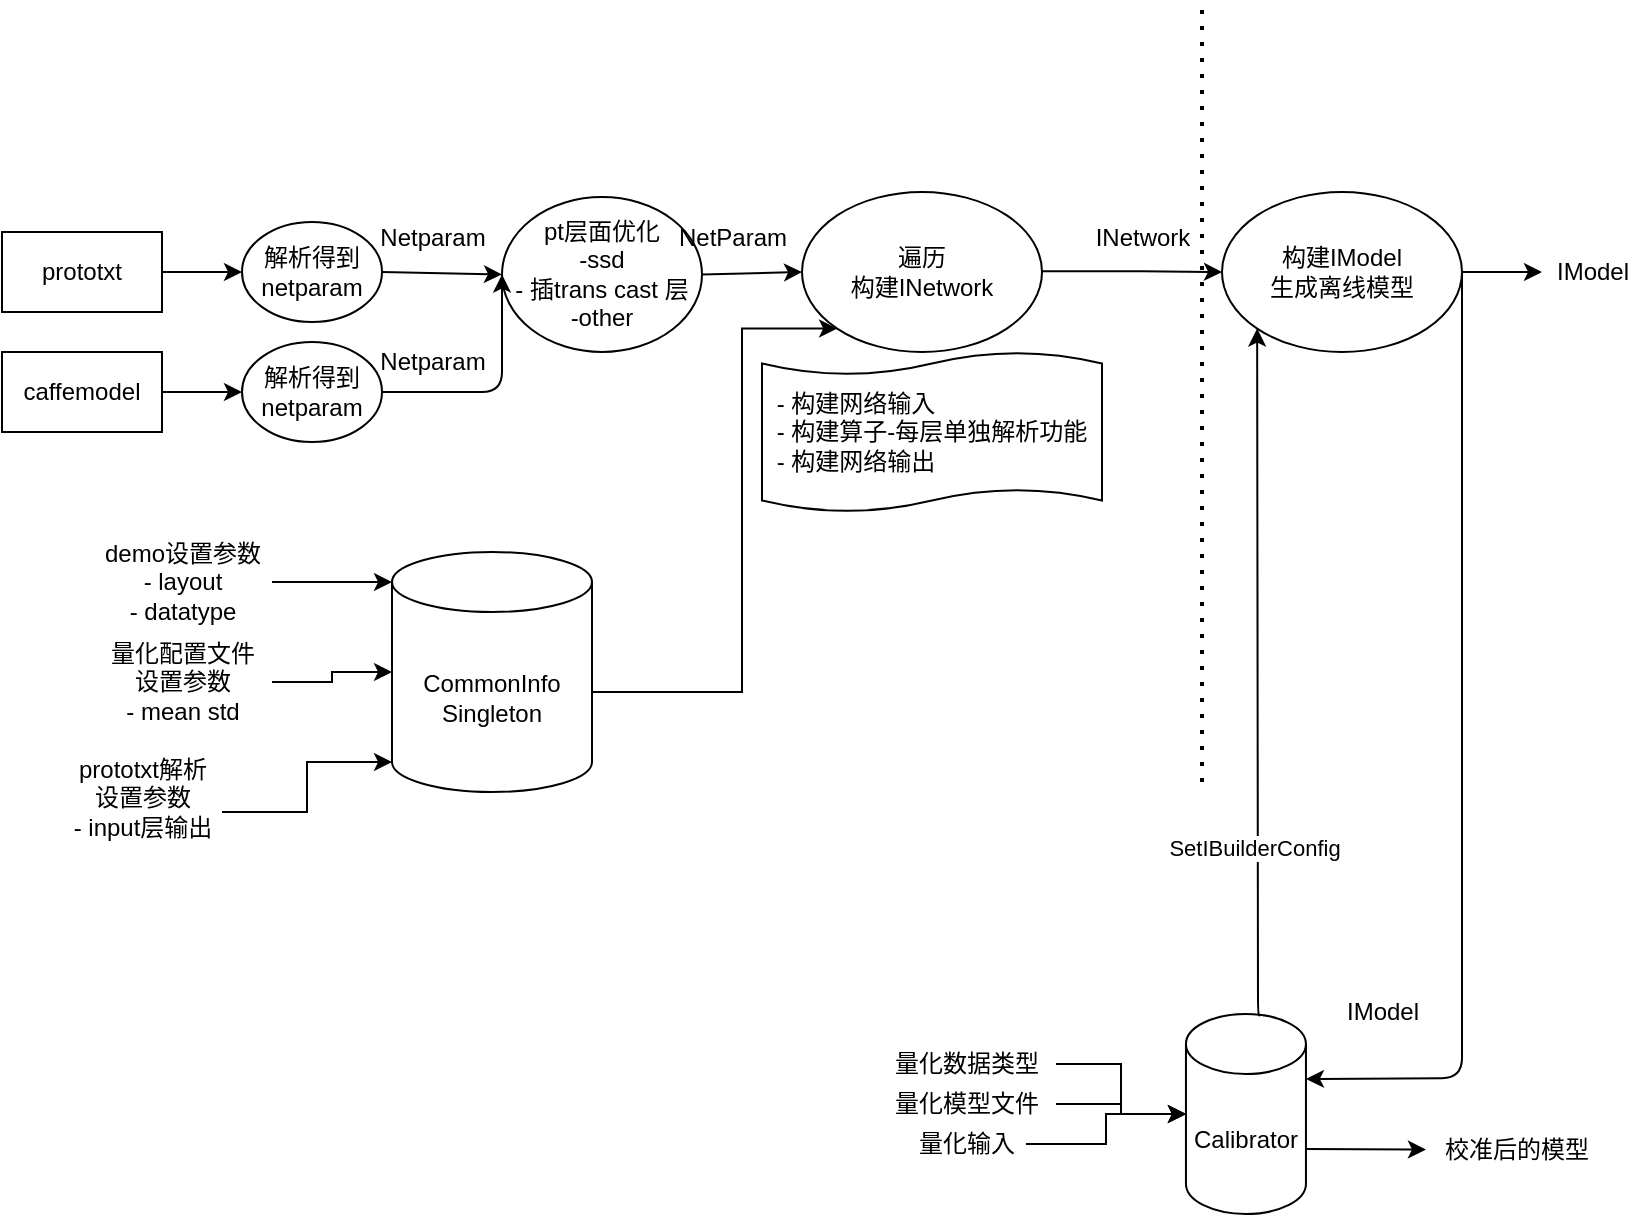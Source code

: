 <mxfile version="13.8.1" type="github">
  <diagram id="v_nvT8ZMRaaNZ1D_ayb4" name="Page-1">
    <mxGraphModel dx="1366" dy="738" grid="1" gridSize="10" guides="1" tooltips="1" connect="1" arrows="1" fold="1" page="1" pageScale="1" pageWidth="827" pageHeight="1169" math="0" shadow="0">
      <root>
        <mxCell id="0" />
        <mxCell id="1" parent="0" />
        <mxCell id="O-ZwVIryo0NKM8jk4yb6-1" value="prototxt" style="rounded=0;whiteSpace=wrap;html=1;" parent="1" vertex="1">
          <mxGeometry y="240" width="80" height="40" as="geometry" />
        </mxCell>
        <mxCell id="O-ZwVIryo0NKM8jk4yb6-2" value="caffemodel" style="rounded=0;whiteSpace=wrap;html=1;" parent="1" vertex="1">
          <mxGeometry y="300" width="80" height="40" as="geometry" />
        </mxCell>
        <mxCell id="O-ZwVIryo0NKM8jk4yb6-3" value="" style="endArrow=classic;html=1;exitX=1;exitY=0.5;exitDx=0;exitDy=0;" parent="1" source="O-ZwVIryo0NKM8jk4yb6-2" edge="1">
          <mxGeometry width="50" height="50" relative="1" as="geometry">
            <mxPoint x="120" y="360" as="sourcePoint" />
            <mxPoint x="120" y="320" as="targetPoint" />
          </mxGeometry>
        </mxCell>
        <mxCell id="O-ZwVIryo0NKM8jk4yb6-4" value="pt层面优化&lt;br&gt;&lt;div&gt;-ssd&lt;/div&gt;&lt;div&gt;- 插trans cast 层&lt;br&gt;&lt;/div&gt;-other" style="ellipse;whiteSpace=wrap;html=1;" parent="1" vertex="1">
          <mxGeometry x="250" y="222.5" width="100" height="77.5" as="geometry" />
        </mxCell>
        <mxCell id="O-ZwVIryo0NKM8jk4yb6-5" value="" style="endArrow=classic;html=1;exitX=1;exitY=0.5;exitDx=0;exitDy=0;" parent="1" source="O-ZwVIryo0NKM8jk4yb6-1" edge="1">
          <mxGeometry width="50" height="50" relative="1" as="geometry">
            <mxPoint x="30" y="420" as="sourcePoint" />
            <mxPoint x="120" y="260" as="targetPoint" />
            <Array as="points" />
          </mxGeometry>
        </mxCell>
        <mxCell id="O-ZwVIryo0NKM8jk4yb6-6" value="" style="endArrow=classic;html=1;exitX=1;exitY=0.5;exitDx=0;exitDy=0;entryX=0;entryY=0.5;entryDx=0;entryDy=0;" parent="1" target="O-ZwVIryo0NKM8jk4yb6-4" edge="1">
          <mxGeometry width="50" height="50" relative="1" as="geometry">
            <mxPoint x="190" y="260" as="sourcePoint" />
            <mxPoint x="230" y="260" as="targetPoint" />
            <Array as="points" />
          </mxGeometry>
        </mxCell>
        <mxCell id="O-ZwVIryo0NKM8jk4yb6-7" value="解析得到netparam" style="ellipse;whiteSpace=wrap;html=1;" parent="1" vertex="1">
          <mxGeometry x="120" y="235" width="70" height="50" as="geometry" />
        </mxCell>
        <mxCell id="O-ZwVIryo0NKM8jk4yb6-8" value="解析得到netparam" style="ellipse;whiteSpace=wrap;html=1;" parent="1" vertex="1">
          <mxGeometry x="120" y="295" width="70" height="50" as="geometry" />
        </mxCell>
        <mxCell id="O-ZwVIryo0NKM8jk4yb6-9" value="" style="endArrow=classic;html=1;exitX=1;exitY=0.5;exitDx=0;exitDy=0;entryX=0;entryY=0.5;entryDx=0;entryDy=0;" parent="1" source="O-ZwVIryo0NKM8jk4yb6-8" target="O-ZwVIryo0NKM8jk4yb6-4" edge="1">
          <mxGeometry width="50" height="50" relative="1" as="geometry">
            <mxPoint x="210" y="400" as="sourcePoint" />
            <mxPoint x="260" y="350" as="targetPoint" />
            <Array as="points">
              <mxPoint x="250" y="320" />
            </Array>
          </mxGeometry>
        </mxCell>
        <mxCell id="O-ZwVIryo0NKM8jk4yb6-10" value="" style="endArrow=classic;html=1;exitX=1;exitY=0.5;exitDx=0;exitDy=0;entryX=0;entryY=0.5;entryDx=0;entryDy=0;" parent="1" source="O-ZwVIryo0NKM8jk4yb6-4" target="O-ZwVIryo0NKM8jk4yb6-11" edge="1">
          <mxGeometry width="50" height="50" relative="1" as="geometry">
            <mxPoint x="330" y="380" as="sourcePoint" />
            <mxPoint x="380" y="260" as="targetPoint" />
          </mxGeometry>
        </mxCell>
        <mxCell id="O-ZwVIryo0NKM8jk4yb6-11" value="遍历&lt;br&gt;构建INetwork" style="ellipse;whiteSpace=wrap;html=1;" parent="1" vertex="1">
          <mxGeometry x="400" y="220" width="120" height="80" as="geometry" />
        </mxCell>
        <mxCell id="Stex0h5j8dVFl6hF4uOk-2" value="&lt;div align=&quot;left&quot;&gt;&lt;span&gt;- 构建网络输入&lt;/span&gt;&lt;br&gt;&lt;span&gt;- 构建算子-每层单独解析功能&lt;/span&gt;&lt;br&gt;&lt;span&gt;- 构建网络输出&lt;/span&gt;&lt;/div&gt;" style="shape=tape;whiteSpace=wrap;html=1;size=0.143;" parent="1" vertex="1">
          <mxGeometry x="380" y="300" width="170" height="80" as="geometry" />
        </mxCell>
        <mxCell id="Stex0h5j8dVFl6hF4uOk-3" value="" style="endArrow=classic;html=1;exitX=1;exitY=0.5;exitDx=0;exitDy=0;entryX=0;entryY=0.5;entryDx=0;entryDy=0;" parent="1" target="Stex0h5j8dVFl6hF4uOk-10" edge="1">
          <mxGeometry width="50" height="50" relative="1" as="geometry">
            <mxPoint x="520" y="259.58" as="sourcePoint" />
            <mxPoint x="610" y="260" as="targetPoint" />
            <Array as="points">
              <mxPoint x="560" y="259.58" />
            </Array>
          </mxGeometry>
        </mxCell>
        <mxCell id="Stex0h5j8dVFl6hF4uOk-4" value="NetParam" style="text;html=1;align=center;verticalAlign=middle;resizable=0;points=[];autosize=1;" parent="1" vertex="1">
          <mxGeometry x="330" y="232.5" width="70" height="20" as="geometry" />
        </mxCell>
        <mxCell id="Stex0h5j8dVFl6hF4uOk-6" value="&lt;div&gt;INetwork&lt;/div&gt;" style="text;html=1;align=center;verticalAlign=middle;resizable=0;points=[];autosize=1;" parent="1" vertex="1">
          <mxGeometry x="540" y="232.5" width="60" height="20" as="geometry" />
        </mxCell>
        <mxCell id="Stex0h5j8dVFl6hF4uOk-7" value="Netparam" style="text;html=1;align=center;verticalAlign=middle;resizable=0;points=[];autosize=1;" parent="1" vertex="1">
          <mxGeometry x="180" y="232.5" width="70" height="20" as="geometry" />
        </mxCell>
        <mxCell id="Stex0h5j8dVFl6hF4uOk-8" value="Netparam" style="text;html=1;align=center;verticalAlign=middle;resizable=0;points=[];autosize=1;" parent="1" vertex="1">
          <mxGeometry x="180" y="295" width="70" height="20" as="geometry" />
        </mxCell>
        <mxCell id="Stex0h5j8dVFl6hF4uOk-14" value="" style="edgeStyle=orthogonalEdgeStyle;rounded=0;orthogonalLoop=1;jettySize=auto;html=1;" parent="1" source="Stex0h5j8dVFl6hF4uOk-10" target="Stex0h5j8dVFl6hF4uOk-15" edge="1">
          <mxGeometry relative="1" as="geometry">
            <mxPoint x="760" y="250" as="targetPoint" />
          </mxGeometry>
        </mxCell>
        <mxCell id="Stex0h5j8dVFl6hF4uOk-10" value="&lt;div&gt;构建IModel&lt;/div&gt;&lt;div&gt;生成离线模型&lt;br&gt;&lt;/div&gt;" style="ellipse;whiteSpace=wrap;html=1;" parent="1" vertex="1">
          <mxGeometry x="610" y="220" width="120" height="80" as="geometry" />
        </mxCell>
        <mxCell id="Stex0h5j8dVFl6hF4uOk-15" value="&lt;div&gt;IModel&lt;/div&gt;" style="text;html=1;align=center;verticalAlign=middle;resizable=0;points=[];autosize=1;" parent="1" vertex="1">
          <mxGeometry x="770" y="250" width="50" height="20" as="geometry" />
        </mxCell>
        <mxCell id="-lGLg09nR0o12xWgkY-3-10" style="edgeStyle=orthogonalEdgeStyle;rounded=0;orthogonalLoop=1;jettySize=auto;html=1;entryX=0;entryY=1;entryDx=0;entryDy=0;exitX=1;exitY=0.583;exitDx=0;exitDy=0;exitPerimeter=0;" edge="1" parent="1" source="-lGLg09nR0o12xWgkY-3-1" target="O-ZwVIryo0NKM8jk4yb6-11">
          <mxGeometry relative="1" as="geometry">
            <Array as="points">
              <mxPoint x="370" y="470" />
              <mxPoint x="370" y="288" />
            </Array>
          </mxGeometry>
        </mxCell>
        <mxCell id="-lGLg09nR0o12xWgkY-3-1" value="&lt;div&gt;CommonInfo&lt;/div&gt;&lt;div&gt;Singleton&lt;br&gt;&lt;/div&gt;" style="shape=cylinder3;whiteSpace=wrap;html=1;boundedLbl=1;backgroundOutline=1;size=15;" vertex="1" parent="1">
          <mxGeometry x="195" y="400" width="100" height="120" as="geometry" />
        </mxCell>
        <mxCell id="-lGLg09nR0o12xWgkY-3-3" value="" style="endArrow=classic;html=1;entryX=0;entryY=0;entryDx=0;entryDy=15;entryPerimeter=0;" edge="1" parent="1" source="-lGLg09nR0o12xWgkY-3-4" target="-lGLg09nR0o12xWgkY-3-1">
          <mxGeometry width="50" height="50" relative="1" as="geometry">
            <mxPoint x="145" y="415" as="sourcePoint" />
            <mxPoint x="185" y="420" as="targetPoint" />
          </mxGeometry>
        </mxCell>
        <mxCell id="-lGLg09nR0o12xWgkY-3-4" value="&lt;div&gt;demo设置参数&lt;/div&gt;&lt;div&gt;- layout&lt;/div&gt;&lt;div&gt;- datatype&lt;br&gt;&lt;/div&gt;" style="text;html=1;align=center;verticalAlign=middle;resizable=0;points=[];autosize=1;" vertex="1" parent="1">
          <mxGeometry x="45" y="390" width="90" height="50" as="geometry" />
        </mxCell>
        <mxCell id="-lGLg09nR0o12xWgkY-3-7" value="" style="edgeStyle=orthogonalEdgeStyle;rounded=0;orthogonalLoop=1;jettySize=auto;html=1;" edge="1" parent="1" source="-lGLg09nR0o12xWgkY-3-6" target="-lGLg09nR0o12xWgkY-3-1">
          <mxGeometry relative="1" as="geometry" />
        </mxCell>
        <mxCell id="-lGLg09nR0o12xWgkY-3-6" value="&lt;div&gt;量化配置文件&lt;/div&gt;&lt;div&gt;设置参数&lt;/div&gt;&lt;div&gt;- mean std&lt;br&gt;&lt;/div&gt;" style="text;html=1;align=center;verticalAlign=middle;resizable=0;points=[];autosize=1;" vertex="1" parent="1">
          <mxGeometry x="45" y="440" width="90" height="50" as="geometry" />
        </mxCell>
        <mxCell id="-lGLg09nR0o12xWgkY-3-9" value="" style="edgeStyle=orthogonalEdgeStyle;rounded=0;orthogonalLoop=1;jettySize=auto;html=1;entryX=0;entryY=1;entryDx=0;entryDy=-15;entryPerimeter=0;" edge="1" parent="1" source="-lGLg09nR0o12xWgkY-3-8" target="-lGLg09nR0o12xWgkY-3-1">
          <mxGeometry relative="1" as="geometry" />
        </mxCell>
        <mxCell id="-lGLg09nR0o12xWgkY-3-8" value="&lt;div&gt;prototxt解析&lt;/div&gt;&lt;div&gt;设置参数&lt;/div&gt;&lt;div&gt;- input层输出&lt;/div&gt;&lt;div&gt;&lt;br&gt;&lt;/div&gt;" style="text;html=1;align=center;verticalAlign=middle;resizable=0;points=[];autosize=1;" vertex="1" parent="1">
          <mxGeometry x="30" y="500" width="80" height="60" as="geometry" />
        </mxCell>
        <mxCell id="-lGLg09nR0o12xWgkY-3-16" value="" style="edgeStyle=orthogonalEdgeStyle;rounded=0;orthogonalLoop=1;jettySize=auto;html=1;" edge="1" parent="1" source="-lGLg09nR0o12xWgkY-3-12" target="-lGLg09nR0o12xWgkY-3-15">
          <mxGeometry relative="1" as="geometry" />
        </mxCell>
        <mxCell id="-lGLg09nR0o12xWgkY-3-12" value="量化数据类型" style="text;html=1;align=center;verticalAlign=middle;resizable=0;points=[];autosize=1;" vertex="1" parent="1">
          <mxGeometry x="436.98" y="645.99" width="90" height="20" as="geometry" />
        </mxCell>
        <mxCell id="-lGLg09nR0o12xWgkY-3-17" value="" style="edgeStyle=orthogonalEdgeStyle;rounded=0;orthogonalLoop=1;jettySize=auto;html=1;" edge="1" parent="1" source="-lGLg09nR0o12xWgkY-3-13" target="-lGLg09nR0o12xWgkY-3-15">
          <mxGeometry relative="1" as="geometry" />
        </mxCell>
        <mxCell id="-lGLg09nR0o12xWgkY-3-13" value="量化模型文件" style="text;html=1;align=center;verticalAlign=middle;resizable=0;points=[];autosize=1;" vertex="1" parent="1">
          <mxGeometry x="436.98" y="665.99" width="90" height="20" as="geometry" />
        </mxCell>
        <mxCell id="-lGLg09nR0o12xWgkY-3-18" value="" style="edgeStyle=orthogonalEdgeStyle;rounded=0;orthogonalLoop=1;jettySize=auto;html=1;" edge="1" parent="1" source="-lGLg09nR0o12xWgkY-3-14" target="-lGLg09nR0o12xWgkY-3-15">
          <mxGeometry relative="1" as="geometry" />
        </mxCell>
        <mxCell id="-lGLg09nR0o12xWgkY-3-14" value="量化输入" style="text;html=1;align=center;verticalAlign=middle;resizable=0;points=[];autosize=1;" vertex="1" parent="1">
          <mxGeometry x="451.98" y="685.99" width="60" height="20" as="geometry" />
        </mxCell>
        <mxCell id="-lGLg09nR0o12xWgkY-3-15" value="&lt;div&gt;Calibrator&lt;/div&gt;" style="shape=cylinder3;whiteSpace=wrap;html=1;boundedLbl=1;backgroundOutline=1;size=15;" vertex="1" parent="1">
          <mxGeometry x="591.98" y="630.99" width="60" height="100" as="geometry" />
        </mxCell>
        <mxCell id="-lGLg09nR0o12xWgkY-3-20" value="" style="endArrow=classic;html=1;entryX=0;entryY=1;entryDx=0;entryDy=0;exitX=0.617;exitY=0.01;exitDx=0;exitDy=0;exitPerimeter=0;" edge="1" parent="1" source="-lGLg09nR0o12xWgkY-3-15" target="Stex0h5j8dVFl6hF4uOk-10">
          <mxGeometry width="50" height="50" relative="1" as="geometry">
            <mxPoint x="240" y="640" as="sourcePoint" />
            <mxPoint x="440" y="460" as="targetPoint" />
            <Array as="points">
              <mxPoint x="628" y="631" />
            </Array>
          </mxGeometry>
        </mxCell>
        <mxCell id="-lGLg09nR0o12xWgkY-3-21" value="SetIBuilderConfig" style="edgeLabel;html=1;align=center;verticalAlign=middle;resizable=0;points=[];" vertex="1" connectable="0" parent="-lGLg09nR0o12xWgkY-3-20">
          <mxGeometry x="-0.506" y="2" relative="1" as="geometry">
            <mxPoint as="offset" />
          </mxGeometry>
        </mxCell>
        <mxCell id="-lGLg09nR0o12xWgkY-3-22" value="" style="endArrow=classic;html=1;exitX=1;exitY=0.5;exitDx=0;exitDy=0;entryX=1;entryY=0;entryDx=0;entryDy=32.5;entryPerimeter=0;" edge="1" parent="1" source="Stex0h5j8dVFl6hF4uOk-10" target="-lGLg09nR0o12xWgkY-3-15">
          <mxGeometry width="50" height="50" relative="1" as="geometry">
            <mxPoint x="690" y="500" as="sourcePoint" />
            <mxPoint x="190" y="630" as="targetPoint" />
            <Array as="points">
              <mxPoint x="730" y="663" />
            </Array>
          </mxGeometry>
        </mxCell>
        <mxCell id="-lGLg09nR0o12xWgkY-3-23" value="&lt;div&gt;IModel&lt;/div&gt;" style="text;html=1;align=center;verticalAlign=middle;resizable=0;points=[];autosize=1;" vertex="1" parent="1">
          <mxGeometry x="665" y="620" width="50" height="20" as="geometry" />
        </mxCell>
        <mxCell id="-lGLg09nR0o12xWgkY-3-24" value="" style="endArrow=classic;html=1;exitX=1;exitY=0;exitDx=0;exitDy=67.5;exitPerimeter=0;" edge="1" parent="1" source="-lGLg09nR0o12xWgkY-3-15" target="-lGLg09nR0o12xWgkY-3-25">
          <mxGeometry width="50" height="50" relative="1" as="geometry">
            <mxPoint x="681.98" y="695.99" as="sourcePoint" />
            <mxPoint x="711.98" y="703.99" as="targetPoint" />
          </mxGeometry>
        </mxCell>
        <mxCell id="-lGLg09nR0o12xWgkY-3-25" value="校准后的模型" style="text;html=1;align=center;verticalAlign=middle;resizable=0;points=[];autosize=1;" vertex="1" parent="1">
          <mxGeometry x="711.98" y="688.99" width="90" height="20" as="geometry" />
        </mxCell>
        <mxCell id="-lGLg09nR0o12xWgkY-3-26" value="" style="endArrow=none;dashed=1;html=1;dashPattern=1 3;strokeWidth=2;" edge="1" parent="1">
          <mxGeometry width="50" height="50" relative="1" as="geometry">
            <mxPoint x="600" y="515" as="sourcePoint" />
            <mxPoint x="600" y="125" as="targetPoint" />
          </mxGeometry>
        </mxCell>
      </root>
    </mxGraphModel>
  </diagram>
</mxfile>
